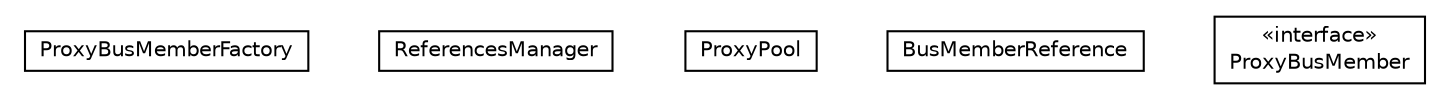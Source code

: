 #!/usr/local/bin/dot
#
# Class diagram 
# Generated by UMLGraph version R5_6-24-gf6e263 (http://www.umlgraph.org/)
#

digraph G {
	edge [fontname="Helvetica",fontsize=10,labelfontname="Helvetica",labelfontsize=10];
	node [fontname="Helvetica",fontsize=10,shape=plaintext];
	nodesep=0.25;
	ranksep=0.5;
	// org.universAAL.ri.gateway.proxies.ProxyBusMemberFactory
	c3239 [label=<<table title="org.universAAL.ri.gateway.proxies.ProxyBusMemberFactory" border="0" cellborder="1" cellspacing="0" cellpadding="2" port="p" href="./ProxyBusMemberFactory.html">
		<tr><td><table border="0" cellspacing="0" cellpadding="1">
<tr><td align="center" balign="center"> ProxyBusMemberFactory </td></tr>
		</table></td></tr>
		</table>>, URL="./ProxyBusMemberFactory.html", fontname="Helvetica", fontcolor="black", fontsize=10.0];
	// org.universAAL.ri.gateway.proxies.ReferencesManager
	c3240 [label=<<table title="org.universAAL.ri.gateway.proxies.ReferencesManager" border="0" cellborder="1" cellspacing="0" cellpadding="2" port="p" href="./ReferencesManager.html">
		<tr><td><table border="0" cellspacing="0" cellpadding="1">
<tr><td align="center" balign="center"> ReferencesManager </td></tr>
		</table></td></tr>
		</table>>, URL="./ReferencesManager.html", fontname="Helvetica", fontcolor="black", fontsize=10.0];
	// org.universAAL.ri.gateway.proxies.ProxyPool
	c3241 [label=<<table title="org.universAAL.ri.gateway.proxies.ProxyPool" border="0" cellborder="1" cellspacing="0" cellpadding="2" port="p" href="./ProxyPool.html">
		<tr><td><table border="0" cellspacing="0" cellpadding="1">
<tr><td align="center" balign="center"> ProxyPool </td></tr>
		</table></td></tr>
		</table>>, URL="./ProxyPool.html", fontname="Helvetica", fontcolor="black", fontsize=10.0];
	// org.universAAL.ri.gateway.proxies.BusMemberReference
	c3242 [label=<<table title="org.universAAL.ri.gateway.proxies.BusMemberReference" border="0" cellborder="1" cellspacing="0" cellpadding="2" port="p" href="./BusMemberReference.html">
		<tr><td><table border="0" cellspacing="0" cellpadding="1">
<tr><td align="center" balign="center"> BusMemberReference </td></tr>
		</table></td></tr>
		</table>>, URL="./BusMemberReference.html", fontname="Helvetica", fontcolor="black", fontsize=10.0];
	// org.universAAL.ri.gateway.proxies.ProxyBusMember
	c3243 [label=<<table title="org.universAAL.ri.gateway.proxies.ProxyBusMember" border="0" cellborder="1" cellspacing="0" cellpadding="2" port="p" href="./ProxyBusMember.html">
		<tr><td><table border="0" cellspacing="0" cellpadding="1">
<tr><td align="center" balign="center"> &#171;interface&#187; </td></tr>
<tr><td align="center" balign="center"> ProxyBusMember </td></tr>
		</table></td></tr>
		</table>>, URL="./ProxyBusMember.html", fontname="Helvetica", fontcolor="black", fontsize=10.0];
}

